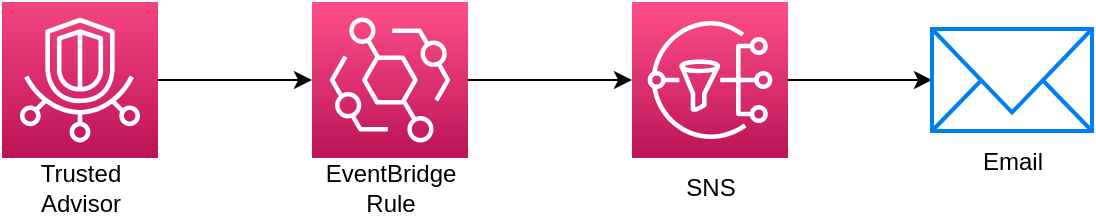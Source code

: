 <mxfile version="21.3.3" type="device">
  <diagram name="Page-1" id="eV_YLVRWxTpa4K-VT5Vj">
    <mxGraphModel dx="794" dy="476" grid="1" gridSize="10" guides="1" tooltips="1" connect="1" arrows="1" fold="1" page="1" pageScale="1" pageWidth="850" pageHeight="1100" math="0" shadow="0">
      <root>
        <mxCell id="0" />
        <mxCell id="1" parent="0" />
        <mxCell id="1Kchv32MKMZ2pI_5Vs8O-3" style="edgeStyle=orthogonalEdgeStyle;rounded=0;orthogonalLoop=1;jettySize=auto;html=1;exitX=1;exitY=0.5;exitDx=0;exitDy=0;exitPerimeter=0;entryX=0;entryY=0.5;entryDx=0;entryDy=0;entryPerimeter=0;" edge="1" parent="1" source="1Kchv32MKMZ2pI_5Vs8O-4" target="1Kchv32MKMZ2pI_5Vs8O-6">
          <mxGeometry relative="1" as="geometry" />
        </mxCell>
        <mxCell id="1Kchv32MKMZ2pI_5Vs8O-4" value="" style="sketch=0;points=[[0,0,0],[0.25,0,0],[0.5,0,0],[0.75,0,0],[1,0,0],[0,1,0],[0.25,1,0],[0.5,1,0],[0.75,1,0],[1,1,0],[0,0.25,0],[0,0.5,0],[0,0.75,0],[1,0.25,0],[1,0.5,0],[1,0.75,0]];outlineConnect=0;fontColor=#232F3E;gradientColor=#FF4F8B;gradientDirection=north;fillColor=#BC1356;strokeColor=#ffffff;dashed=0;verticalLabelPosition=bottom;verticalAlign=top;align=center;html=1;fontSize=12;fontStyle=0;aspect=fixed;shape=mxgraph.aws4.resourceIcon;resIcon=mxgraph.aws4.eventbridge;" vertex="1" parent="1">
          <mxGeometry x="220" y="100" width="78" height="78" as="geometry" />
        </mxCell>
        <mxCell id="1Kchv32MKMZ2pI_5Vs8O-5" value="" style="edgeStyle=orthogonalEdgeStyle;rounded=0;orthogonalLoop=1;jettySize=auto;html=1;" edge="1" parent="1" source="1Kchv32MKMZ2pI_5Vs8O-6" target="1Kchv32MKMZ2pI_5Vs8O-10">
          <mxGeometry relative="1" as="geometry" />
        </mxCell>
        <mxCell id="1Kchv32MKMZ2pI_5Vs8O-6" value="" style="sketch=0;points=[[0,0,0],[0.25,0,0],[0.5,0,0],[0.75,0,0],[1,0,0],[0,1,0],[0.25,1,0],[0.5,1,0],[0.75,1,0],[1,1,0],[0,0.25,0],[0,0.5,0],[0,0.75,0],[1,0.25,0],[1,0.5,0],[1,0.75,0]];outlineConnect=0;fontColor=#232F3E;gradientColor=#FF4F8B;gradientDirection=north;fillColor=#BC1356;strokeColor=#ffffff;dashed=0;verticalLabelPosition=bottom;verticalAlign=top;align=center;html=1;fontSize=12;fontStyle=0;aspect=fixed;shape=mxgraph.aws4.resourceIcon;resIcon=mxgraph.aws4.sns;" vertex="1" parent="1">
          <mxGeometry x="380" y="100" width="78" height="78" as="geometry" />
        </mxCell>
        <mxCell id="1Kchv32MKMZ2pI_5Vs8O-7" value="EventBridge Rule" style="text;strokeColor=none;align=center;fillColor=none;html=1;verticalAlign=middle;whiteSpace=wrap;rounded=0;" vertex="1" parent="1">
          <mxGeometry x="224.5" y="178" width="69" height="30" as="geometry" />
        </mxCell>
        <mxCell id="1Kchv32MKMZ2pI_5Vs8O-8" value="Trusted Advisor" style="text;strokeColor=none;align=center;fillColor=none;html=1;verticalAlign=middle;whiteSpace=wrap;rounded=0;" vertex="1" parent="1">
          <mxGeometry x="69.5" y="178" width="69" height="30" as="geometry" />
        </mxCell>
        <mxCell id="1Kchv32MKMZ2pI_5Vs8O-9" value="SNS" style="text;strokeColor=none;align=center;fillColor=none;html=1;verticalAlign=middle;whiteSpace=wrap;rounded=0;" vertex="1" parent="1">
          <mxGeometry x="384.5" y="178" width="69" height="30" as="geometry" />
        </mxCell>
        <mxCell id="1Kchv32MKMZ2pI_5Vs8O-10" value="" style="html=1;verticalLabelPosition=bottom;align=center;labelBackgroundColor=#ffffff;verticalAlign=top;strokeWidth=2;strokeColor=#0080F0;shadow=0;dashed=0;shape=mxgraph.ios7.icons.mail;" vertex="1" parent="1">
          <mxGeometry x="530" y="113.5" width="80" height="51" as="geometry" />
        </mxCell>
        <mxCell id="1Kchv32MKMZ2pI_5Vs8O-11" value="Email" style="text;strokeColor=none;align=center;fillColor=none;html=1;verticalAlign=middle;whiteSpace=wrap;rounded=0;" vertex="1" parent="1">
          <mxGeometry x="535.5" y="164.5" width="69" height="30" as="geometry" />
        </mxCell>
        <mxCell id="1Kchv32MKMZ2pI_5Vs8O-13" value="" style="edgeStyle=orthogonalEdgeStyle;rounded=0;orthogonalLoop=1;jettySize=auto;html=1;entryX=0;entryY=0.5;entryDx=0;entryDy=0;entryPerimeter=0;" edge="1" parent="1" source="1Kchv32MKMZ2pI_5Vs8O-12" target="1Kchv32MKMZ2pI_5Vs8O-4">
          <mxGeometry relative="1" as="geometry" />
        </mxCell>
        <mxCell id="1Kchv32MKMZ2pI_5Vs8O-12" value="" style="sketch=0;points=[[0,0,0],[0.25,0,0],[0.5,0,0],[0.75,0,0],[1,0,0],[0,1,0],[0.25,1,0],[0.5,1,0],[0.75,1,0],[1,1,0],[0,0.25,0],[0,0.5,0],[0,0.75,0],[1,0.25,0],[1,0.5,0],[1,0.75,0]];points=[[0,0,0],[0.25,0,0],[0.5,0,0],[0.75,0,0],[1,0,0],[0,1,0],[0.25,1,0],[0.5,1,0],[0.75,1,0],[1,1,0],[0,0.25,0],[0,0.5,0],[0,0.75,0],[1,0.25,0],[1,0.5,0],[1,0.75,0]];outlineConnect=0;fontColor=#232F3E;gradientColor=#F34482;gradientDirection=north;fillColor=#BC1356;strokeColor=#ffffff;dashed=0;verticalLabelPosition=bottom;verticalAlign=top;align=center;html=1;fontSize=12;fontStyle=0;aspect=fixed;shape=mxgraph.aws4.resourceIcon;resIcon=mxgraph.aws4.trusted_advisor;" vertex="1" parent="1">
          <mxGeometry x="65" y="100" width="78" height="78" as="geometry" />
        </mxCell>
      </root>
    </mxGraphModel>
  </diagram>
</mxfile>
